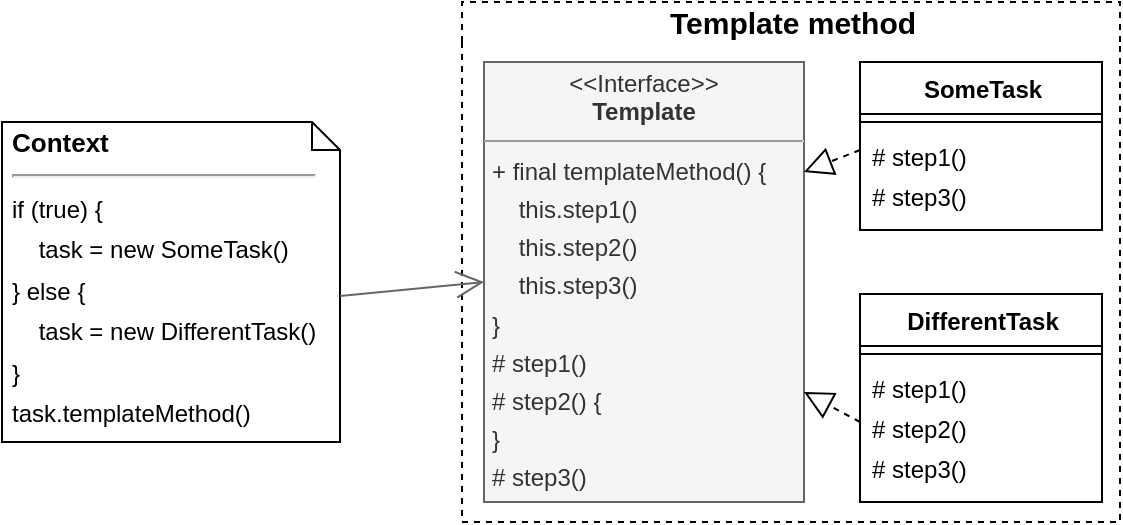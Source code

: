 <mxfile version="13.7.3" type="device"><diagram id="01IHrTHgQbK5B8pgY-aU" name="Страница 1"><mxGraphModel dx="1086" dy="806" grid="0" gridSize="10" guides="1" tooltips="1" connect="1" arrows="1" fold="1" page="0" pageScale="1" pageWidth="827" pageHeight="1169" math="0" shadow="0"><root><mxCell id="0"/><mxCell id="1" parent="0"/><mxCell id="5lvehG8oratJBmzjHqRk-1" value="Template method" style="swimlane;html=1;horizontal=1;startSize=20;fillColor=none;strokeColor=#000000;rounded=0;comic=0;fontSize=15;dashed=1;swimlaneLine=0;shadow=0;glass=0;perimeterSpacing=0;labelBackgroundColor=none;collapsible=0;" vertex="1" parent="1"><mxGeometry x="360" y="20" width="329" height="260" as="geometry"><mxRectangle x="110" y="60" width="100" height="20" as="alternateBounds"/></mxGeometry></mxCell><mxCell id="5lvehG8oratJBmzjHqRk-2" value="SomeTask" style="swimlane;fontStyle=1;align=center;verticalAlign=top;childLayout=stackLayout;horizontal=1;startSize=26;horizontalStack=0;resizeParent=1;resizeParentMax=0;resizeLast=0;collapsible=0;marginBottom=0;rounded=0;shadow=0;glass=0;comic=0;strokeWidth=1;fontSize=12;labelBackgroundColor=none;fillColor=#ffffff;html=1;" vertex="1" parent="5lvehG8oratJBmzjHqRk-1"><mxGeometry x="199" y="30" width="121" height="84" as="geometry"/></mxCell><mxCell id="5lvehG8oratJBmzjHqRk-3" value="" style="line;strokeWidth=1;fillColor=none;align=left;verticalAlign=middle;spacingTop=-1;spacingLeft=3;spacingRight=3;rotatable=0;labelPosition=right;points=[];portConstraint=eastwest;" vertex="1" parent="5lvehG8oratJBmzjHqRk-2"><mxGeometry y="26" width="121" height="8" as="geometry"/></mxCell><mxCell id="5lvehG8oratJBmzjHqRk-4" value="# step1()" style="text;strokeColor=none;fillColor=none;align=left;verticalAlign=top;spacingLeft=4;spacingRight=4;overflow=hidden;rotatable=0;points=[[0,0.5],[1,0.5]];portConstraint=eastwest;" vertex="1" parent="5lvehG8oratJBmzjHqRk-2"><mxGeometry y="34" width="121" height="20" as="geometry"/></mxCell><mxCell id="5lvehG8oratJBmzjHqRk-5" value="# step3()" style="text;strokeColor=none;fillColor=none;align=left;verticalAlign=top;spacingLeft=4;spacingRight=4;overflow=hidden;rotatable=0;points=[[0,0.5],[1,0.5]];portConstraint=eastwest;" vertex="1" parent="5lvehG8oratJBmzjHqRk-2"><mxGeometry y="54" width="121" height="30" as="geometry"/></mxCell><mxCell id="5lvehG8oratJBmzjHqRk-6" value="&lt;p style=&quot;margin: 4px 0px 0px ; text-align: center ; line-height: 120%&quot;&gt;&lt;span&gt;&amp;lt;&amp;lt;Interface&amp;gt;&amp;gt;&lt;/span&gt;&lt;br&gt;&lt;b&gt;Template&lt;/b&gt;&lt;/p&gt;&lt;hr size=&quot;1&quot;&gt;&lt;p style=&quot;margin: 0px 0px 0px 4px ; line-height: 160%&quot;&gt;+ final templateMethod() {&lt;/p&gt;&lt;p style=&quot;margin: 0px 0px 0px 4px ; line-height: 160%&quot;&gt;&amp;nbsp; &amp;nbsp; this.step1()&lt;/p&gt;&lt;p style=&quot;margin: 0px 0px 0px 4px ; line-height: 160%&quot;&gt;&amp;nbsp; &amp;nbsp; this.step2()&lt;/p&gt;&lt;p style=&quot;margin: 0px 0px 0px 4px ; line-height: 160%&quot;&gt;&amp;nbsp; &amp;nbsp; this.step3()&lt;/p&gt;&lt;p style=&quot;margin: 0px 0px 0px 4px ; line-height: 160%&quot;&gt;}&lt;br&gt;&lt;/p&gt;&lt;p style=&quot;margin: 0px 0px 0px 4px ; line-height: 160%&quot;&gt;# step1()&lt;/p&gt;&lt;p style=&quot;margin: 0px 0px 0px 4px ; line-height: 160%&quot;&gt;# step2() {&lt;/p&gt;&lt;p style=&quot;margin: 0px 0px 0px 4px ; line-height: 160%&quot;&gt;}&lt;/p&gt;&lt;p style=&quot;margin: 0px 0px 0px 4px ; line-height: 160%&quot;&gt;# step3()&lt;/p&gt;" style="verticalAlign=top;align=left;overflow=fill;fontSize=12;fontFamily=Helvetica;html=1;rounded=0;shadow=0;glass=0;comic=0;labelBackgroundColor=none;labelBorderColor=none;imageAspect=1;noLabel=0;portConstraintRotation=0;snapToPoint=0;container=1;dropTarget=1;collapsible=0;autosize=0;spacingLeft=0;spacingRight=0;fontStyle=0;fillColor=#f5f5f5;strokeColor=#666666;fontColor=#333333;" vertex="1" parent="5lvehG8oratJBmzjHqRk-1"><mxGeometry x="11" y="30" width="160" height="220" as="geometry"/></mxCell><mxCell id="5lvehG8oratJBmzjHqRk-7" value="" style="endArrow=block;dashed=1;endFill=0;endSize=12;html=1;exitX=0;exitY=0.5;exitDx=0;exitDy=0;entryX=1;entryY=0.25;entryDx=0;entryDy=0;" edge="1" parent="5lvehG8oratJBmzjHqRk-1" source="5lvehG8oratJBmzjHqRk-4" target="5lvehG8oratJBmzjHqRk-6"><mxGeometry width="160" relative="1" as="geometry"><mxPoint x="289" y="150" as="sourcePoint"/><mxPoint x="449" y="150" as="targetPoint"/></mxGeometry></mxCell><mxCell id="5lvehG8oratJBmzjHqRk-8" value="" style="endArrow=block;dashed=1;endFill=0;endSize=12;html=1;exitX=0;exitY=0.5;exitDx=0;exitDy=0;entryX=1;entryY=0.75;entryDx=0;entryDy=0;" edge="1" parent="5lvehG8oratJBmzjHqRk-1" source="5lvehG8oratJBmzjHqRk-12" target="5lvehG8oratJBmzjHqRk-6"><mxGeometry width="160" relative="1" as="geometry"><mxPoint x="289" y="150" as="sourcePoint"/><mxPoint x="449" y="150" as="targetPoint"/></mxGeometry></mxCell><mxCell id="5lvehG8oratJBmzjHqRk-9" value="DifferentTask" style="swimlane;fontStyle=1;align=center;verticalAlign=top;childLayout=stackLayout;horizontal=1;startSize=26;horizontalStack=0;resizeParent=1;resizeParentMax=0;resizeLast=0;collapsible=0;marginBottom=0;rounded=0;shadow=0;glass=0;comic=0;strokeWidth=1;fontSize=12;labelBackgroundColor=none;fillColor=#ffffff;html=1;" vertex="1" parent="5lvehG8oratJBmzjHqRk-1"><mxGeometry x="199" y="146" width="121" height="104" as="geometry"/></mxCell><mxCell id="5lvehG8oratJBmzjHqRk-10" value="" style="line;strokeWidth=1;fillColor=none;align=left;verticalAlign=middle;spacingTop=-1;spacingLeft=3;spacingRight=3;rotatable=0;labelPosition=right;points=[];portConstraint=eastwest;" vertex="1" parent="5lvehG8oratJBmzjHqRk-9"><mxGeometry y="26" width="121" height="8" as="geometry"/></mxCell><mxCell id="5lvehG8oratJBmzjHqRk-11" value="# step1()" style="text;strokeColor=none;fillColor=none;align=left;verticalAlign=top;spacingLeft=4;spacingRight=4;overflow=hidden;rotatable=0;points=[[0,0.5],[1,0.5]];portConstraint=eastwest;" vertex="1" parent="5lvehG8oratJBmzjHqRk-9"><mxGeometry y="34" width="121" height="20" as="geometry"/></mxCell><mxCell id="5lvehG8oratJBmzjHqRk-12" value="# step2()" style="text;strokeColor=none;fillColor=none;align=left;verticalAlign=top;spacingLeft=4;spacingRight=4;overflow=hidden;rotatable=0;points=[[0,0.5],[1,0.5]];portConstraint=eastwest;" vertex="1" parent="5lvehG8oratJBmzjHqRk-9"><mxGeometry y="54" width="121" height="20" as="geometry"/></mxCell><mxCell id="5lvehG8oratJBmzjHqRk-13" value="# step3()" style="text;strokeColor=none;fillColor=none;align=left;verticalAlign=top;spacingLeft=4;spacingRight=4;overflow=hidden;rotatable=0;points=[[0,0.5],[1,0.5]];portConstraint=eastwest;" vertex="1" parent="5lvehG8oratJBmzjHqRk-9"><mxGeometry y="74" width="121" height="30" as="geometry"/></mxCell><mxCell id="5lvehG8oratJBmzjHqRk-14" value="&lt;p style=&quot;line-height: 20%&quot;&gt;Context&lt;br&gt;&lt;/p&gt;&lt;hr&gt;&lt;span style=&quot;font-size: 12px ; font-weight: 400 ; line-height: 170%&quot;&gt;if (true) {&lt;br&gt;&amp;nbsp; &amp;nbsp; task = new SomeTask()&lt;br&gt;} else {&lt;br&gt;&amp;nbsp; &amp;nbsp; task = new DifferentTask()&lt;br&gt;}&lt;br&gt;&lt;/span&gt;&lt;font style=&quot;font-size: 12px&quot;&gt;&lt;span style=&quot;font-weight: normal ; line-height: 170%&quot;&gt;task.templateMethod()&lt;/span&gt;&lt;/font&gt;&lt;br&gt;&lt;p&gt;&lt;/p&gt;" style="shape=note;size=14;verticalAlign=top;align=left;spacingTop=-13;rounded=0;shadow=0;glass=0;comic=0;strokeColor=#000000;fillColor=none;fontSize=13;fontStyle=1;labelBorderColor=none;whiteSpace=wrap;html=1;spacingLeft=0;spacingBottom=0;spacingRight=0;spacing=5;labelBackgroundColor=none;" vertex="1" parent="1"><mxGeometry x="130" y="80" width="169" height="160" as="geometry"/></mxCell><mxCell id="5lvehG8oratJBmzjHqRk-15" value="" style="endArrow=open;endFill=1;endSize=12;html=1;strokeColor=#666666;exitX=0;exitY=0;exitDx=169;exitDy=87;exitPerimeter=0;entryX=0;entryY=0.5;entryDx=0;entryDy=0;" edge="1" parent="1" source="5lvehG8oratJBmzjHqRk-14" target="5lvehG8oratJBmzjHqRk-6"><mxGeometry width="160" relative="1" as="geometry"><mxPoint x="280" y="-7810" as="sourcePoint"/><mxPoint x="440" y="-7810" as="targetPoint"/></mxGeometry></mxCell></root></mxGraphModel></diagram></mxfile>